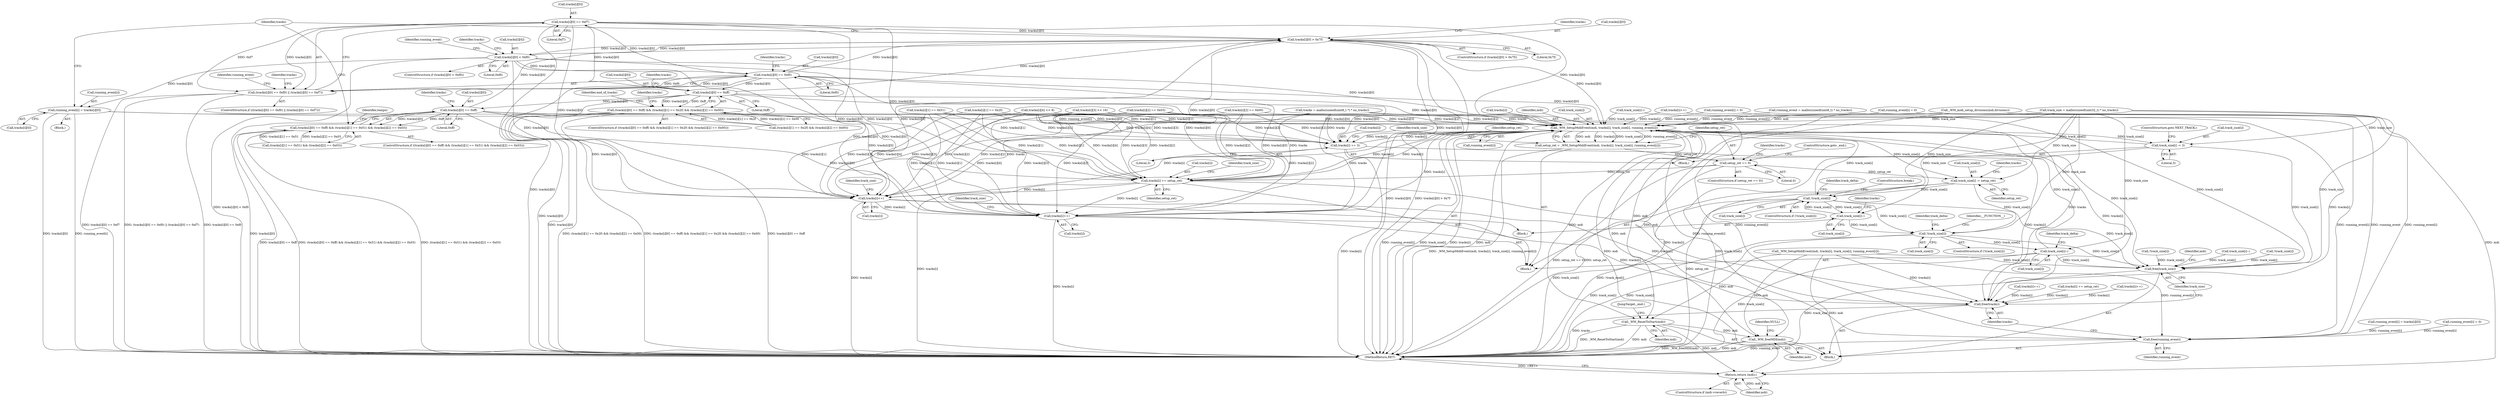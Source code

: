 digraph "0_wildmidi_660b513d99bced8783a4a5984ac2f742c74ebbdd_1@array" {
"1000838" [label="(Call,tracks[i][0] == 0xf7)"];
"1000831" [label="(Call,tracks[i][0] == 0xf0)"];
"1000811" [label="(Call,tracks[i][0] < 0xf0)"];
"1000802" [label="(Call,tracks[i][0] > 0x7f)"];
"1000898" [label="(Call,tracks[i][0] == 0xff)"];
"1000854" [label="(Call,tracks[i][0] == 0xff)"];
"1000838" [label="(Call,tracks[i][0] == 0xf7)"];
"1000784" [label="(Call,_WM_SetupMidiEvent(mdi, tracks[i], track_size[i], running_event[i]))"];
"1000782" [label="(Call,setup_ret = _WM_SetupMidiEvent(mdi, tracks[i], track_size[i], running_event[i]))"];
"1000796" [label="(Call,setup_ret == 0)"];
"1000955" [label="(Call,tracks[i] += setup_ret)"];
"1000997" [label="(Call,tracks[i]++)"];
"1001040" [label="(Call,tracks[i]++)"];
"1001519" [label="(Call,free(tracks))"];
"1000960" [label="(Call,track_size[i] -= setup_ret)"];
"1000976" [label="(Call,!track_size[i])"];
"1001001" [label="(Call,track_size[i]--)"];
"1001012" [label="(Call,!track_size[i])"];
"1001044" [label="(Call,track_size[i]--)"];
"1001521" [label="(Call,free(track_size))"];
"1000884" [label="(Call,tracks[i] += 3)"];
"1000889" [label="(Call,track_size[i] -= 3)"];
"1001508" [label="(Call,_WM_ResetToStart(mdi))"];
"1001527" [label="(Return,return (mdi);)"];
"1001529" [label="(Call,_WM_freeMDI(mdi))"];
"1001517" [label="(Call,free(running_event))"];
"1000819" [label="(Call,running_event[i] = tracks[i][0])"];
"1000830" [label="(Call,(tracks[i][0] == 0xf0) || (tracks[i][0] == 0xf7))"];
"1000853" [label="(Call,(tracks[i][0] == 0xff) && (tracks[i][1] == 0x2f) && (tracks[i][2] == 0x00))"];
"1000897" [label="(Call,(tracks[i][0] == 0xff) && (tracks[i][1] == 0x51) && (tracks[i][2] == 0x03))"];
"1000869" [label="(Call,tracks[i][2] == 0x00)"];
"1001519" [label="(Call,free(tracks))"];
"1001525" [label="(Identifier,mdi)"];
"1000393" [label="(Call,_WM_midi_setup_divisions(mdi,divisions))"];
"1000645" [label="(Call,track_size[i]--)"];
"1000960" [label="(Call,track_size[i] -= setup_ret)"];
"1001147" [label="(Call,_WM_SetupMidiEvent(mdi, tracks[i], track_size[i], running_event[i]))"];
"1001520" [label="(Identifier,tracks)"];
"1001530" [label="(Identifier,mdi)"];
"1000830" [label="(Call,(tracks[i][0] == 0xf0) || (tracks[i][0] == 0xf7))"];
"1001527" [label="(Return,return (mdi);)"];
"1000818" [label="(Block,)"];
"1000831" [label="(Call,tracks[i][0] == 0xf0)"];
"1000899" [label="(Call,tracks[i][0])"];
"1001050" [label="(Identifier,track_delta)"];
"1000795" [label="(ControlStructure,if (setup_ret == 0))"];
"1001026" [label="(Identifier,track_delta)"];
"1000854" [label="(Call,tracks[i][0] == 0xff)"];
"1000396" [label="(Call,tracks = malloc(sizeof(uint8_t *) * no_tracks))"];
"1000810" [label="(ControlStructure,if (tracks[i][0] < 0xf0))"];
"1000898" [label="(Call,tracks[i][0] == 0xff)"];
"1000964" [label="(Identifier,setup_ret)"];
"1000853" [label="(Call,(tracks[i][0] == 0xff) && (tracks[i][1] == 0x2f) && (tracks[i][2] == 0x00))"];
"1001523" [label="(ControlStructure,if (mdi->reverb))"];
"1000801" [label="(ControlStructure,if (tracks[i][0] > 0x7f))"];
"1000909" [label="(Identifier,tracks)"];
"1000860" [label="(Literal,0xff)"];
"1000876" [label="(Block,)"];
"1000901" [label="(Identifier,tracks)"];
"1001400" [label="(Call,track_size[i]--)"];
"1000789" [label="(Call,track_size[i])"];
"1000817" [label="(Literal,0xf0)"];
"1000844" [label="(Literal,0xf7)"];
"1000805" [label="(Identifier,tracks)"];
"1001012" [label="(Call,!track_size[i])"];
"1000123" [label="(Block,)"];
"1000974" [label="(Block,)"];
"1000820" [label="(Call,running_event[i])"];
"1001018" [label="(Identifier,__FUNCTION__)"];
"1001509" [label="(Identifier,mdi)"];
"1000959" [label="(Identifier,setup_ret)"];
"1000814" [label="(Identifier,tracks)"];
"1000961" [label="(Call,track_size[i])"];
"1000913" [label="(Call,tracks[i][2] == 0x03)"];
"1001521" [label="(Call,free(track_size))"];
"1001040" [label="(Call,tracks[i]++)"];
"1001396" [label="(Call,tracks[i]++)"];
"1000865" [label="(Identifier,tracks)"];
"1000897" [label="(Call,(tracks[i][0] == 0xff) && (tracks[i][1] == 0x51) && (tracks[i][2] == 0x03))"];
"1000811" [label="(Call,tracks[i][0] < 0xf0)"];
"1000784" [label="(Call,_WM_SetupMidiEvent(mdi, tracks[i], track_size[i], running_event[i]))"];
"1000782" [label="(Call,setup_ret = _WM_SetupMidiEvent(mdi, tracks[i], track_size[i], running_event[i]))"];
"1000904" [label="(Literal,0xff)"];
"1000889" [label="(Call,track_size[i] -= 3)"];
"1001533" [label="(MethodReturn,RET)"];
"1000862" [label="(Call,tracks[i][1] == 0x2f)"];
"1001528" [label="(Identifier,mdi)"];
"1000878" [label="(Identifier,end_of_tracks)"];
"1001529" [label="(Call,_WM_freeMDI(mdi))"];
"1000834" [label="(Identifier,tracks)"];
"1000797" [label="(Identifier,setup_ret)"];
"1000846" [label="(Call,running_event[i] = 0)"];
"1000906" [label="(Call,tracks[i][1] == 0x51)"];
"1001306" [label="(Call,tracks[i] += setup_ret)"];
"1000905" [label="(Call,(tracks[i][1] == 0x51) && (tracks[i][2] == 0x03))"];
"1000975" [label="(ControlStructure,if (!track_size[i]))"];
"1001045" [label="(Call,track_size[i])"];
"1000890" [label="(Call,track_size[i])"];
"1000403" [label="(Call,track_size = malloc(sizeof(uint32_t) * no_tracks))"];
"1000812" [label="(Call,tracks[i][0])"];
"1000792" [label="(Call,running_event[i])"];
"1001041" [label="(Call,tracks[i])"];
"1000841" [label="(Identifier,tracks)"];
"1001368" [label="(Call,!track_size[i])"];
"1000852" [label="(ControlStructure,if ((tracks[i][0] == 0xff) && (tracks[i][1] == 0x2f) && (tracks[i][2] == 0x00)))"];
"1000424" [label="(Call,running_event = malloc(sizeof(uint8_t) * no_tracks))"];
"1001001" [label="(Call,track_size[i]--)"];
"1000786" [label="(Call,tracks[i])"];
"1000800" [label="(ControlStructure,goto _end;)"];
"1000808" [label="(Literal,0x7f)"];
"1000957" [label="(Identifier,tracks)"];
"1001046" [label="(Identifier,track_size)"];
"1000798" [label="(Literal,0)"];
"1000641" [label="(Call,tracks[i]++)"];
"1001510" [label="(JumpTarget,_end:)"];
"1001044" [label="(Call,track_size[i]--)"];
"1000891" [label="(Identifier,track_size)"];
"1000861" [label="(Call,(tracks[i][1] == 0x2f) && (tracks[i][2] == 0x00))"];
"1000922" [label="(Identifier,tempo)"];
"1000888" [label="(Literal,3)"];
"1000783" [label="(Identifier,setup_ret)"];
"1001532" [label="(Identifier,NULL)"];
"1000956" [label="(Call,tracks[i])"];
"1000583" [label="(Call,running_event[i] = 0)"];
"1000819" [label="(Call,running_event[i] = tracks[i][0])"];
"1001332" [label="(Call,!track_size[i])"];
"1000855" [label="(Call,tracks[i][0])"];
"1000983" [label="(Identifier,track_delta)"];
"1000932" [label="(Call,tracks[i][4] << 8)"];
"1000896" [label="(ControlStructure,if ((tracks[i][0] == 0xff) && (tracks[i][1] == 0x51) && (tracks[i][2] == 0x03)))"];
"1001002" [label="(Call,track_size[i])"];
"1000796" [label="(Call,setup_ret == 0)"];
"1000977" [label="(Call,track_size[i])"];
"1000823" [label="(Call,tracks[i][0])"];
"1001517" [label="(Call,free(running_event))"];
"1000832" [label="(Call,tracks[i][0])"];
"1001518" [label="(Identifier,running_event)"];
"1000839" [label="(Call,tracks[i][0])"];
"1000969" [label="(Identifier,tracks)"];
"1000781" [label="(Block,)"];
"1000976" [label="(Call,!track_size[i])"];
"1000821" [label="(Identifier,running_event)"];
"1000980" [label="(ControlStructure,break;)"];
"1000894" [label="(ControlStructure,goto NEXT_TRACK;)"];
"1000785" [label="(Identifier,mdi)"];
"1000803" [label="(Call,tracks[i][0])"];
"1000924" [label="(Call,tracks[i][3] << 16)"];
"1000848" [label="(Identifier,running_event)"];
"1000884" [label="(Call,tracks[i] += 3)"];
"1000893" [label="(Literal,3)"];
"1000838" [label="(Call,tracks[i][0] == 0xf7)"];
"1001013" [label="(Call,track_size[i])"];
"1001008" [label="(Identifier,tracks)"];
"1000802" [label="(Call,tracks[i][0] > 0x7f)"];
"1000857" [label="(Identifier,tracks)"];
"1000962" [label="(Identifier,track_size)"];
"1000885" [label="(Call,tracks[i])"];
"1001508" [label="(Call,_WM_ResetToStart(mdi))"];
"1001011" [label="(ControlStructure,if (!track_size[i]))"];
"1001182" [label="(Call,running_event[i] = tracks[i][0])"];
"1000829" [label="(ControlStructure,if ((tracks[i][0] == 0xf0) || (tracks[i][0] == 0xf7)))"];
"1001353" [label="(Call,tracks[i]++)"];
"1001522" [label="(Identifier,track_size)"];
"1000997" [label="(Call,tracks[i]++)"];
"1001209" [label="(Call,running_event[i] = 0)"];
"1000837" [label="(Literal,0xf0)"];
"1000998" [label="(Call,tracks[i])"];
"1000955" [label="(Call,tracks[i] += setup_ret)"];
"1001003" [label="(Identifier,track_size)"];
"1000838" -> "1000830"  [label="AST: "];
"1000838" -> "1000844"  [label="CFG: "];
"1000839" -> "1000838"  [label="AST: "];
"1000844" -> "1000838"  [label="AST: "];
"1000830" -> "1000838"  [label="CFG: "];
"1000838" -> "1001533"  [label="DDG: tracks[i][0]"];
"1000838" -> "1000784"  [label="DDG: tracks[i][0]"];
"1000838" -> "1000802"  [label="DDG: tracks[i][0]"];
"1000838" -> "1000830"  [label="DDG: tracks[i][0]"];
"1000838" -> "1000830"  [label="DDG: 0xf7"];
"1000831" -> "1000838"  [label="DDG: tracks[i][0]"];
"1000838" -> "1000854"  [label="DDG: tracks[i][0]"];
"1000838" -> "1000955"  [label="DDG: tracks[i][0]"];
"1000838" -> "1000997"  [label="DDG: tracks[i][0]"];
"1000838" -> "1001040"  [label="DDG: tracks[i][0]"];
"1000831" -> "1000830"  [label="AST: "];
"1000831" -> "1000837"  [label="CFG: "];
"1000832" -> "1000831"  [label="AST: "];
"1000837" -> "1000831"  [label="AST: "];
"1000841" -> "1000831"  [label="CFG: "];
"1000830" -> "1000831"  [label="CFG: "];
"1000831" -> "1001533"  [label="DDG: tracks[i][0]"];
"1000831" -> "1000784"  [label="DDG: tracks[i][0]"];
"1000831" -> "1000802"  [label="DDG: tracks[i][0]"];
"1000831" -> "1000830"  [label="DDG: tracks[i][0]"];
"1000831" -> "1000830"  [label="DDG: 0xf0"];
"1000811" -> "1000831"  [label="DDG: tracks[i][0]"];
"1000831" -> "1000854"  [label="DDG: tracks[i][0]"];
"1000831" -> "1000955"  [label="DDG: tracks[i][0]"];
"1000831" -> "1000997"  [label="DDG: tracks[i][0]"];
"1000831" -> "1001040"  [label="DDG: tracks[i][0]"];
"1000811" -> "1000810"  [label="AST: "];
"1000811" -> "1000817"  [label="CFG: "];
"1000812" -> "1000811"  [label="AST: "];
"1000817" -> "1000811"  [label="AST: "];
"1000821" -> "1000811"  [label="CFG: "];
"1000834" -> "1000811"  [label="CFG: "];
"1000811" -> "1001533"  [label="DDG: tracks[i][0] < 0xf0"];
"1000811" -> "1000784"  [label="DDG: tracks[i][0]"];
"1000811" -> "1000802"  [label="DDG: tracks[i][0]"];
"1000802" -> "1000811"  [label="DDG: tracks[i][0]"];
"1000811" -> "1000819"  [label="DDG: tracks[i][0]"];
"1000811" -> "1000955"  [label="DDG: tracks[i][0]"];
"1000811" -> "1000997"  [label="DDG: tracks[i][0]"];
"1000811" -> "1001040"  [label="DDG: tracks[i][0]"];
"1000802" -> "1000801"  [label="AST: "];
"1000802" -> "1000808"  [label="CFG: "];
"1000803" -> "1000802"  [label="AST: "];
"1000808" -> "1000802"  [label="AST: "];
"1000814" -> "1000802"  [label="CFG: "];
"1000957" -> "1000802"  [label="CFG: "];
"1000802" -> "1001533"  [label="DDG: tracks[i][0]"];
"1000802" -> "1001533"  [label="DDG: tracks[i][0] > 0x7f"];
"1000802" -> "1000784"  [label="DDG: tracks[i][0]"];
"1000898" -> "1000802"  [label="DDG: tracks[i][0]"];
"1000854" -> "1000802"  [label="DDG: tracks[i][0]"];
"1000802" -> "1000955"  [label="DDG: tracks[i][0]"];
"1000802" -> "1000997"  [label="DDG: tracks[i][0]"];
"1000802" -> "1001040"  [label="DDG: tracks[i][0]"];
"1000898" -> "1000897"  [label="AST: "];
"1000898" -> "1000904"  [label="CFG: "];
"1000899" -> "1000898"  [label="AST: "];
"1000904" -> "1000898"  [label="AST: "];
"1000909" -> "1000898"  [label="CFG: "];
"1000897" -> "1000898"  [label="CFG: "];
"1000898" -> "1001533"  [label="DDG: tracks[i][0]"];
"1000898" -> "1000784"  [label="DDG: tracks[i][0]"];
"1000898" -> "1000897"  [label="DDG: tracks[i][0]"];
"1000898" -> "1000897"  [label="DDG: 0xff"];
"1000854" -> "1000898"  [label="DDG: tracks[i][0]"];
"1000898" -> "1000955"  [label="DDG: tracks[i][0]"];
"1000898" -> "1000997"  [label="DDG: tracks[i][0]"];
"1000898" -> "1001040"  [label="DDG: tracks[i][0]"];
"1000854" -> "1000853"  [label="AST: "];
"1000854" -> "1000860"  [label="CFG: "];
"1000855" -> "1000854"  [label="AST: "];
"1000860" -> "1000854"  [label="AST: "];
"1000865" -> "1000854"  [label="CFG: "];
"1000853" -> "1000854"  [label="CFG: "];
"1000854" -> "1001533"  [label="DDG: tracks[i][0]"];
"1000854" -> "1000784"  [label="DDG: tracks[i][0]"];
"1000854" -> "1000853"  [label="DDG: tracks[i][0]"];
"1000854" -> "1000853"  [label="DDG: 0xff"];
"1000854" -> "1000884"  [label="DDG: tracks[i][0]"];
"1000784" -> "1000782"  [label="AST: "];
"1000784" -> "1000792"  [label="CFG: "];
"1000785" -> "1000784"  [label="AST: "];
"1000786" -> "1000784"  [label="AST: "];
"1000789" -> "1000784"  [label="AST: "];
"1000792" -> "1000784"  [label="AST: "];
"1000782" -> "1000784"  [label="CFG: "];
"1000784" -> "1001533"  [label="DDG: mdi"];
"1000784" -> "1001533"  [label="DDG: running_event[i]"];
"1000784" -> "1001533"  [label="DDG: track_size[i]"];
"1000784" -> "1001533"  [label="DDG: tracks[i]"];
"1000784" -> "1000782"  [label="DDG: mdi"];
"1000784" -> "1000782"  [label="DDG: tracks[i]"];
"1000784" -> "1000782"  [label="DDG: track_size[i]"];
"1000784" -> "1000782"  [label="DDG: running_event[i]"];
"1000393" -> "1000784"  [label="DDG: mdi"];
"1000997" -> "1000784"  [label="DDG: tracks[i]"];
"1000869" -> "1000784"  [label="DDG: tracks[i][2]"];
"1000924" -> "1000784"  [label="DDG: tracks[i][3]"];
"1000884" -> "1000784"  [label="DDG: tracks[i]"];
"1000862" -> "1000784"  [label="DDG: tracks[i][1]"];
"1000641" -> "1000784"  [label="DDG: tracks[i]"];
"1000955" -> "1000784"  [label="DDG: tracks[i]"];
"1001040" -> "1000784"  [label="DDG: tracks[i]"];
"1000396" -> "1000784"  [label="DDG: tracks"];
"1000906" -> "1000784"  [label="DDG: tracks[i][1]"];
"1000932" -> "1000784"  [label="DDG: tracks[i][4]"];
"1000913" -> "1000784"  [label="DDG: tracks[i][2]"];
"1000645" -> "1000784"  [label="DDG: track_size[i]"];
"1001044" -> "1000784"  [label="DDG: track_size[i]"];
"1000403" -> "1000784"  [label="DDG: track_size"];
"1000976" -> "1000784"  [label="DDG: track_size[i]"];
"1000889" -> "1000784"  [label="DDG: track_size[i]"];
"1000819" -> "1000784"  [label="DDG: running_event[i]"];
"1000583" -> "1000784"  [label="DDG: running_event[i]"];
"1000424" -> "1000784"  [label="DDG: running_event"];
"1000846" -> "1000784"  [label="DDG: running_event[i]"];
"1000784" -> "1000884"  [label="DDG: tracks[i]"];
"1000784" -> "1000889"  [label="DDG: track_size[i]"];
"1000784" -> "1000955"  [label="DDG: tracks[i]"];
"1000784" -> "1000960"  [label="DDG: track_size[i]"];
"1000784" -> "1001508"  [label="DDG: mdi"];
"1000784" -> "1001517"  [label="DDG: running_event[i]"];
"1000784" -> "1001519"  [label="DDG: tracks[i]"];
"1000784" -> "1001521"  [label="DDG: track_size[i]"];
"1000784" -> "1001527"  [label="DDG: mdi"];
"1000784" -> "1001529"  [label="DDG: mdi"];
"1000782" -> "1000781"  [label="AST: "];
"1000783" -> "1000782"  [label="AST: "];
"1000797" -> "1000782"  [label="CFG: "];
"1000782" -> "1001533"  [label="DDG: _WM_SetupMidiEvent(mdi, tracks[i], track_size[i], running_event[i])"];
"1000782" -> "1000796"  [label="DDG: setup_ret"];
"1000796" -> "1000795"  [label="AST: "];
"1000796" -> "1000798"  [label="CFG: "];
"1000797" -> "1000796"  [label="AST: "];
"1000798" -> "1000796"  [label="AST: "];
"1000800" -> "1000796"  [label="CFG: "];
"1000805" -> "1000796"  [label="CFG: "];
"1000796" -> "1001533"  [label="DDG: setup_ret == 0"];
"1000796" -> "1001533"  [label="DDG: setup_ret"];
"1000796" -> "1000955"  [label="DDG: setup_ret"];
"1000796" -> "1000960"  [label="DDG: setup_ret"];
"1000955" -> "1000781"  [label="AST: "];
"1000955" -> "1000959"  [label="CFG: "];
"1000956" -> "1000955"  [label="AST: "];
"1000959" -> "1000955"  [label="AST: "];
"1000962" -> "1000955"  [label="CFG: "];
"1000955" -> "1001533"  [label="DDG: tracks[i]"];
"1000396" -> "1000955"  [label="DDG: tracks"];
"1000869" -> "1000955"  [label="DDG: tracks[i][2]"];
"1000924" -> "1000955"  [label="DDG: tracks[i][3]"];
"1000932" -> "1000955"  [label="DDG: tracks[i][4]"];
"1000862" -> "1000955"  [label="DDG: tracks[i][1]"];
"1000906" -> "1000955"  [label="DDG: tracks[i][1]"];
"1000913" -> "1000955"  [label="DDG: tracks[i][2]"];
"1000955" -> "1000997"  [label="DDG: tracks[i]"];
"1000955" -> "1001040"  [label="DDG: tracks[i]"];
"1000955" -> "1001519"  [label="DDG: tracks[i]"];
"1000997" -> "1000974"  [label="AST: "];
"1000997" -> "1000998"  [label="CFG: "];
"1000998" -> "1000997"  [label="AST: "];
"1001003" -> "1000997"  [label="CFG: "];
"1000997" -> "1001533"  [label="DDG: tracks[i]"];
"1000396" -> "1000997"  [label="DDG: tracks"];
"1000869" -> "1000997"  [label="DDG: tracks[i][2]"];
"1000924" -> "1000997"  [label="DDG: tracks[i][3]"];
"1000932" -> "1000997"  [label="DDG: tracks[i][4]"];
"1000862" -> "1000997"  [label="DDG: tracks[i][1]"];
"1000906" -> "1000997"  [label="DDG: tracks[i][1]"];
"1000913" -> "1000997"  [label="DDG: tracks[i][2]"];
"1000997" -> "1001040"  [label="DDG: tracks[i]"];
"1000997" -> "1001519"  [label="DDG: tracks[i]"];
"1001040" -> "1000781"  [label="AST: "];
"1001040" -> "1001041"  [label="CFG: "];
"1001041" -> "1001040"  [label="AST: "];
"1001046" -> "1001040"  [label="CFG: "];
"1001040" -> "1001533"  [label="DDG: tracks[i]"];
"1000396" -> "1001040"  [label="DDG: tracks"];
"1000869" -> "1001040"  [label="DDG: tracks[i][2]"];
"1000924" -> "1001040"  [label="DDG: tracks[i][3]"];
"1000932" -> "1001040"  [label="DDG: tracks[i][4]"];
"1000862" -> "1001040"  [label="DDG: tracks[i][1]"];
"1000906" -> "1001040"  [label="DDG: tracks[i][1]"];
"1000913" -> "1001040"  [label="DDG: tracks[i][2]"];
"1001040" -> "1001519"  [label="DDG: tracks[i]"];
"1001519" -> "1000123"  [label="AST: "];
"1001519" -> "1001520"  [label="CFG: "];
"1001520" -> "1001519"  [label="AST: "];
"1001522" -> "1001519"  [label="CFG: "];
"1001519" -> "1001533"  [label="DDG: tracks"];
"1000884" -> "1001519"  [label="DDG: tracks[i]"];
"1001306" -> "1001519"  [label="DDG: tracks[i]"];
"1000396" -> "1001519"  [label="DDG: tracks"];
"1001353" -> "1001519"  [label="DDG: tracks[i]"];
"1001396" -> "1001519"  [label="DDG: tracks[i]"];
"1001147" -> "1001519"  [label="DDG: tracks[i]"];
"1000641" -> "1001519"  [label="DDG: tracks[i]"];
"1000960" -> "1000781"  [label="AST: "];
"1000960" -> "1000964"  [label="CFG: "];
"1000961" -> "1000960"  [label="AST: "];
"1000964" -> "1000960"  [label="AST: "];
"1000969" -> "1000960"  [label="CFG: "];
"1000960" -> "1001533"  [label="DDG: setup_ret"];
"1000403" -> "1000960"  [label="DDG: track_size"];
"1000960" -> "1000976"  [label="DDG: track_size[i]"];
"1000960" -> "1001012"  [label="DDG: track_size[i]"];
"1000976" -> "1000975"  [label="AST: "];
"1000976" -> "1000977"  [label="CFG: "];
"1000977" -> "1000976"  [label="AST: "];
"1000980" -> "1000976"  [label="CFG: "];
"1000983" -> "1000976"  [label="CFG: "];
"1000976" -> "1001533"  [label="DDG: track_size[i]"];
"1000976" -> "1001533"  [label="DDG: !track_size[i]"];
"1000403" -> "1000976"  [label="DDG: track_size"];
"1001001" -> "1000976"  [label="DDG: track_size[i]"];
"1000976" -> "1001001"  [label="DDG: track_size[i]"];
"1000976" -> "1001012"  [label="DDG: track_size[i]"];
"1000976" -> "1001521"  [label="DDG: track_size[i]"];
"1001001" -> "1000974"  [label="AST: "];
"1001001" -> "1001002"  [label="CFG: "];
"1001002" -> "1001001"  [label="AST: "];
"1001008" -> "1001001"  [label="CFG: "];
"1000403" -> "1001001"  [label="DDG: track_size"];
"1001001" -> "1001012"  [label="DDG: track_size[i]"];
"1001012" -> "1001011"  [label="AST: "];
"1001012" -> "1001013"  [label="CFG: "];
"1001013" -> "1001012"  [label="AST: "];
"1001018" -> "1001012"  [label="CFG: "];
"1001026" -> "1001012"  [label="CFG: "];
"1001012" -> "1001533"  [label="DDG: !track_size[i]"];
"1001012" -> "1001533"  [label="DDG: track_size[i]"];
"1000403" -> "1001012"  [label="DDG: track_size"];
"1001012" -> "1001044"  [label="DDG: track_size[i]"];
"1001012" -> "1001521"  [label="DDG: track_size[i]"];
"1001044" -> "1000781"  [label="AST: "];
"1001044" -> "1001045"  [label="CFG: "];
"1001045" -> "1001044"  [label="AST: "];
"1001050" -> "1001044"  [label="CFG: "];
"1001044" -> "1001533"  [label="DDG: track_size[i]"];
"1000403" -> "1001044"  [label="DDG: track_size"];
"1001044" -> "1001521"  [label="DDG: track_size[i]"];
"1001521" -> "1000123"  [label="AST: "];
"1001521" -> "1001522"  [label="CFG: "];
"1001522" -> "1001521"  [label="AST: "];
"1001525" -> "1001521"  [label="CFG: "];
"1001521" -> "1001533"  [label="DDG: track_size"];
"1001332" -> "1001521"  [label="DDG: track_size[i]"];
"1000645" -> "1001521"  [label="DDG: track_size[i]"];
"1000403" -> "1001521"  [label="DDG: track_size"];
"1001147" -> "1001521"  [label="DDG: track_size[i]"];
"1001400" -> "1001521"  [label="DDG: track_size[i]"];
"1001368" -> "1001521"  [label="DDG: track_size[i]"];
"1000889" -> "1001521"  [label="DDG: track_size[i]"];
"1000884" -> "1000876"  [label="AST: "];
"1000884" -> "1000888"  [label="CFG: "];
"1000885" -> "1000884"  [label="AST: "];
"1000888" -> "1000884"  [label="AST: "];
"1000891" -> "1000884"  [label="CFG: "];
"1000884" -> "1001533"  [label="DDG: tracks[i]"];
"1000396" -> "1000884"  [label="DDG: tracks"];
"1000869" -> "1000884"  [label="DDG: tracks[i][2]"];
"1000924" -> "1000884"  [label="DDG: tracks[i][3]"];
"1000906" -> "1000884"  [label="DDG: tracks[i][1]"];
"1000862" -> "1000884"  [label="DDG: tracks[i][1]"];
"1000913" -> "1000884"  [label="DDG: tracks[i][2]"];
"1000932" -> "1000884"  [label="DDG: tracks[i][4]"];
"1000889" -> "1000876"  [label="AST: "];
"1000889" -> "1000893"  [label="CFG: "];
"1000890" -> "1000889"  [label="AST: "];
"1000893" -> "1000889"  [label="AST: "];
"1000894" -> "1000889"  [label="CFG: "];
"1000889" -> "1001533"  [label="DDG: track_size[i]"];
"1000403" -> "1000889"  [label="DDG: track_size"];
"1001508" -> "1000123"  [label="AST: "];
"1001508" -> "1001509"  [label="CFG: "];
"1001509" -> "1001508"  [label="AST: "];
"1001510" -> "1001508"  [label="CFG: "];
"1001508" -> "1001533"  [label="DDG: mdi"];
"1001508" -> "1001533"  [label="DDG: _WM_ResetToStart(mdi)"];
"1000393" -> "1001508"  [label="DDG: mdi"];
"1001147" -> "1001508"  [label="DDG: mdi"];
"1001508" -> "1001527"  [label="DDG: mdi"];
"1001508" -> "1001529"  [label="DDG: mdi"];
"1001527" -> "1001523"  [label="AST: "];
"1001527" -> "1001528"  [label="CFG: "];
"1001528" -> "1001527"  [label="AST: "];
"1001533" -> "1001527"  [label="CFG: "];
"1001527" -> "1001533"  [label="DDG: <RET>"];
"1001528" -> "1001527"  [label="DDG: mdi"];
"1000393" -> "1001527"  [label="DDG: mdi"];
"1001147" -> "1001527"  [label="DDG: mdi"];
"1001529" -> "1000123"  [label="AST: "];
"1001529" -> "1001530"  [label="CFG: "];
"1001530" -> "1001529"  [label="AST: "];
"1001532" -> "1001529"  [label="CFG: "];
"1001529" -> "1001533"  [label="DDG: mdi"];
"1001529" -> "1001533"  [label="DDG: _WM_freeMDI(mdi)"];
"1000393" -> "1001529"  [label="DDG: mdi"];
"1001147" -> "1001529"  [label="DDG: mdi"];
"1001517" -> "1000123"  [label="AST: "];
"1001517" -> "1001518"  [label="CFG: "];
"1001518" -> "1001517"  [label="AST: "];
"1001520" -> "1001517"  [label="CFG: "];
"1001517" -> "1001533"  [label="DDG: running_event"];
"1000819" -> "1001517"  [label="DDG: running_event[i]"];
"1000583" -> "1001517"  [label="DDG: running_event[i]"];
"1000424" -> "1001517"  [label="DDG: running_event"];
"1001182" -> "1001517"  [label="DDG: running_event[i]"];
"1000846" -> "1001517"  [label="DDG: running_event[i]"];
"1001209" -> "1001517"  [label="DDG: running_event[i]"];
"1001147" -> "1001517"  [label="DDG: running_event[i]"];
"1000819" -> "1000818"  [label="AST: "];
"1000819" -> "1000823"  [label="CFG: "];
"1000820" -> "1000819"  [label="AST: "];
"1000823" -> "1000819"  [label="AST: "];
"1000957" -> "1000819"  [label="CFG: "];
"1000819" -> "1001533"  [label="DDG: running_event[i]"];
"1000819" -> "1001533"  [label="DDG: tracks[i][0]"];
"1000830" -> "1000829"  [label="AST: "];
"1000848" -> "1000830"  [label="CFG: "];
"1000857" -> "1000830"  [label="CFG: "];
"1000830" -> "1001533"  [label="DDG: tracks[i][0] == 0xf7"];
"1000830" -> "1001533"  [label="DDG: (tracks[i][0] == 0xf0) || (tracks[i][0] == 0xf7)"];
"1000830" -> "1001533"  [label="DDG: tracks[i][0] == 0xf0"];
"1000853" -> "1000852"  [label="AST: "];
"1000853" -> "1000861"  [label="CFG: "];
"1000861" -> "1000853"  [label="AST: "];
"1000878" -> "1000853"  [label="CFG: "];
"1000901" -> "1000853"  [label="CFG: "];
"1000853" -> "1001533"  [label="DDG: (tracks[i][0] == 0xff) && (tracks[i][1] == 0x2f) && (tracks[i][2] == 0x00)"];
"1000853" -> "1001533"  [label="DDG: tracks[i][0] == 0xff"];
"1000853" -> "1001533"  [label="DDG: (tracks[i][1] == 0x2f) && (tracks[i][2] == 0x00)"];
"1000861" -> "1000853"  [label="DDG: tracks[i][1] == 0x2f"];
"1000861" -> "1000853"  [label="DDG: tracks[i][2] == 0x00"];
"1000897" -> "1000896"  [label="AST: "];
"1000897" -> "1000905"  [label="CFG: "];
"1000905" -> "1000897"  [label="AST: "];
"1000922" -> "1000897"  [label="CFG: "];
"1000957" -> "1000897"  [label="CFG: "];
"1000897" -> "1001533"  [label="DDG: (tracks[i][0] == 0xff) && (tracks[i][1] == 0x51) && (tracks[i][2] == 0x03)"];
"1000897" -> "1001533"  [label="DDG: (tracks[i][1] == 0x51) && (tracks[i][2] == 0x03)"];
"1000897" -> "1001533"  [label="DDG: tracks[i][0] == 0xff"];
"1000905" -> "1000897"  [label="DDG: tracks[i][1] == 0x51"];
"1000905" -> "1000897"  [label="DDG: tracks[i][2] == 0x03"];
}
